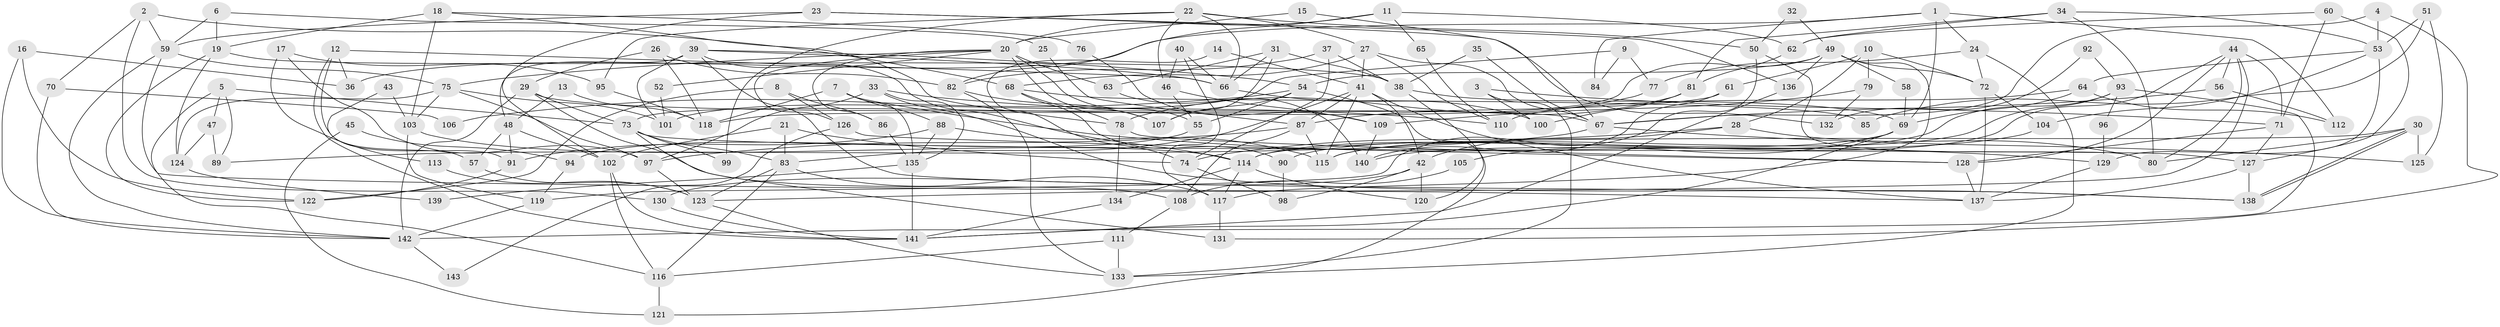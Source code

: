 // coarse degree distribution, {3: 0.27, 4: 0.18, 5: 0.23, 2: 0.12, 6: 0.06, 9: 0.01, 8: 0.04, 10: 0.04, 7: 0.03, 12: 0.01, 14: 0.01}
// Generated by graph-tools (version 1.1) at 2025/55/03/04/25 21:55:31]
// undirected, 143 vertices, 286 edges
graph export_dot {
graph [start="1"]
  node [color=gray90,style=filled];
  1;
  2;
  3;
  4;
  5;
  6;
  7;
  8;
  9;
  10;
  11;
  12;
  13;
  14;
  15;
  16;
  17;
  18;
  19;
  20;
  21;
  22;
  23;
  24;
  25;
  26;
  27;
  28;
  29;
  30;
  31;
  32;
  33;
  34;
  35;
  36;
  37;
  38;
  39;
  40;
  41;
  42;
  43;
  44;
  45;
  46;
  47;
  48;
  49;
  50;
  51;
  52;
  53;
  54;
  55;
  56;
  57;
  58;
  59;
  60;
  61;
  62;
  63;
  64;
  65;
  66;
  67;
  68;
  69;
  70;
  71;
  72;
  73;
  74;
  75;
  76;
  77;
  78;
  79;
  80;
  81;
  82;
  83;
  84;
  85;
  86;
  87;
  88;
  89;
  90;
  91;
  92;
  93;
  94;
  95;
  96;
  97;
  98;
  99;
  100;
  101;
  102;
  103;
  104;
  105;
  106;
  107;
  108;
  109;
  110;
  111;
  112;
  113;
  114;
  115;
  116;
  117;
  118;
  119;
  120;
  121;
  122;
  123;
  124;
  125;
  126;
  127;
  128;
  129;
  130;
  131;
  132;
  133;
  134;
  135;
  136;
  137;
  138;
  139;
  140;
  141;
  142;
  143;
  1 -- 24;
  1 -- 69;
  1 -- 36;
  1 -- 84;
  1 -- 112;
  2 -- 59;
  2 -- 68;
  2 -- 70;
  2 -- 130;
  3 -- 71;
  3 -- 133;
  3 -- 100;
  4 -- 53;
  4 -- 67;
  4 -- 131;
  5 -- 116;
  5 -- 73;
  5 -- 47;
  5 -- 89;
  6 -- 19;
  6 -- 59;
  6 -- 25;
  7 -- 135;
  7 -- 88;
  7 -- 118;
  7 -- 129;
  8 -- 126;
  8 -- 122;
  8 -- 86;
  9 -- 101;
  9 -- 77;
  9 -- 84;
  10 -- 72;
  10 -- 28;
  10 -- 61;
  10 -- 79;
  11 -- 62;
  11 -- 20;
  11 -- 65;
  11 -- 82;
  12 -- 91;
  12 -- 36;
  12 -- 66;
  12 -- 141;
  13 -- 48;
  13 -- 118;
  14 -- 41;
  14 -- 74;
  15 -- 67;
  15 -- 20;
  16 -- 122;
  16 -- 142;
  16 -- 36;
  17 -- 95;
  17 -- 97;
  17 -- 113;
  18 -- 103;
  18 -- 78;
  18 -- 19;
  18 -- 76;
  19 -- 38;
  19 -- 122;
  19 -- 124;
  20 -- 55;
  20 -- 75;
  20 -- 52;
  20 -- 63;
  20 -- 86;
  20 -- 107;
  20 -- 126;
  21 -- 83;
  21 -- 74;
  21 -- 102;
  22 -- 66;
  22 -- 50;
  22 -- 27;
  22 -- 46;
  22 -- 95;
  22 -- 99;
  23 -- 136;
  23 -- 102;
  23 -- 59;
  23 -- 132;
  24 -- 72;
  24 -- 133;
  24 -- 77;
  25 -- 87;
  26 -- 82;
  26 -- 29;
  26 -- 118;
  27 -- 67;
  27 -- 41;
  27 -- 68;
  27 -- 110;
  28 -- 42;
  28 -- 80;
  28 -- 74;
  29 -- 142;
  29 -- 67;
  29 -- 73;
  29 -- 108;
  30 -- 114;
  30 -- 138;
  30 -- 138;
  30 -- 80;
  30 -- 125;
  31 -- 63;
  31 -- 66;
  31 -- 38;
  31 -- 107;
  32 -- 49;
  32 -- 50;
  33 -- 135;
  33 -- 97;
  33 -- 110;
  33 -- 138;
  34 -- 81;
  34 -- 80;
  34 -- 53;
  34 -- 62;
  35 -- 67;
  35 -- 38;
  37 -- 82;
  37 -- 38;
  37 -- 74;
  38 -- 69;
  38 -- 120;
  39 -- 138;
  39 -- 54;
  39 -- 48;
  39 -- 66;
  39 -- 101;
  39 -- 114;
  40 -- 66;
  40 -- 117;
  40 -- 46;
  41 -- 83;
  41 -- 42;
  41 -- 87;
  41 -- 115;
  41 -- 137;
  42 -- 130;
  42 -- 98;
  42 -- 120;
  43 -- 57;
  43 -- 103;
  44 -- 128;
  44 -- 71;
  44 -- 56;
  44 -- 80;
  44 -- 115;
  44 -- 123;
  45 -- 121;
  45 -- 94;
  46 -- 55;
  46 -- 109;
  47 -- 124;
  47 -- 89;
  48 -- 102;
  48 -- 57;
  48 -- 91;
  49 -- 117;
  49 -- 73;
  49 -- 54;
  49 -- 58;
  49 -- 72;
  49 -- 136;
  50 -- 80;
  50 -- 119;
  51 -- 53;
  51 -- 125;
  51 -- 85;
  52 -- 101;
  53 -- 64;
  53 -- 104;
  53 -- 129;
  54 -- 107;
  54 -- 55;
  54 -- 106;
  54 -- 121;
  55 -- 94;
  56 -- 112;
  56 -- 67;
  57 -- 123;
  58 -- 69;
  59 -- 137;
  59 -- 75;
  59 -- 142;
  60 -- 62;
  60 -- 127;
  60 -- 71;
  61 -- 118;
  61 -- 140;
  62 -- 81;
  63 -- 140;
  64 -- 69;
  64 -- 110;
  64 -- 112;
  65 -- 110;
  66 -- 100;
  67 -- 89;
  67 -- 125;
  68 -- 78;
  68 -- 85;
  68 -- 90;
  69 -- 141;
  69 -- 90;
  69 -- 105;
  70 -- 142;
  70 -- 106;
  71 -- 127;
  71 -- 128;
  72 -- 137;
  72 -- 104;
  73 -- 127;
  73 -- 83;
  73 -- 99;
  73 -- 131;
  74 -- 98;
  75 -- 97;
  75 -- 101;
  75 -- 103;
  75 -- 124;
  76 -- 109;
  77 -- 78;
  78 -- 128;
  78 -- 134;
  79 -- 109;
  79 -- 132;
  81 -- 100;
  81 -- 87;
  82 -- 107;
  82 -- 133;
  83 -- 117;
  83 -- 116;
  83 -- 123;
  86 -- 135;
  87 -- 115;
  87 -- 97;
  87 -- 108;
  88 -- 115;
  88 -- 135;
  88 -- 91;
  90 -- 98;
  91 -- 122;
  92 -- 93;
  92 -- 132;
  93 -- 114;
  93 -- 115;
  93 -- 96;
  93 -- 142;
  94 -- 119;
  95 -- 118;
  96 -- 129;
  97 -- 123;
  102 -- 116;
  102 -- 141;
  103 -- 114;
  103 -- 119;
  104 -- 140;
  105 -- 108;
  108 -- 111;
  109 -- 140;
  111 -- 133;
  111 -- 116;
  113 -- 123;
  114 -- 120;
  114 -- 117;
  114 -- 134;
  116 -- 121;
  117 -- 131;
  119 -- 142;
  123 -- 133;
  124 -- 139;
  126 -- 128;
  126 -- 143;
  127 -- 138;
  127 -- 137;
  128 -- 137;
  129 -- 137;
  130 -- 141;
  134 -- 141;
  135 -- 141;
  135 -- 139;
  136 -- 141;
  142 -- 143;
}
